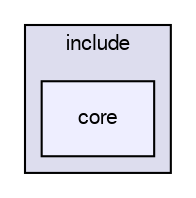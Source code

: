 digraph "libSplash/src/include/core" {
  compound=true
  node [ fontsize="10", fontname="FreeSans"];
  edge [ labelfontsize="10", labelfontname="FreeSans"];
  subgraph clusterdir_999b28456fad692c596eb58d2c5fcb4e {
    graph [ bgcolor="#ddddee", pencolor="black", label="include" fontname="FreeSans", fontsize="10", URL="dir_999b28456fad692c596eb58d2c5fcb4e.html"]
  dir_edf0a76c1462aa7f3b5bfa15b09535a1 [shape=box, label="core", style="filled", fillcolor="#eeeeff", pencolor="black", URL="dir_edf0a76c1462aa7f3b5bfa15b09535a1.html"];
  }
}
